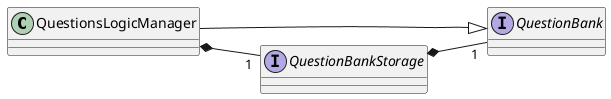@startuml
left to right direction

class QuestionsLogicManager
interface QuestionBank
interface QuestionBankStorage

QuestionsLogicManager *--"1" QuestionBankStorage
QuestionBankStorage *--"1" QuestionBank
QuestionsLogicManager -|> QuestionBank

@enduml
